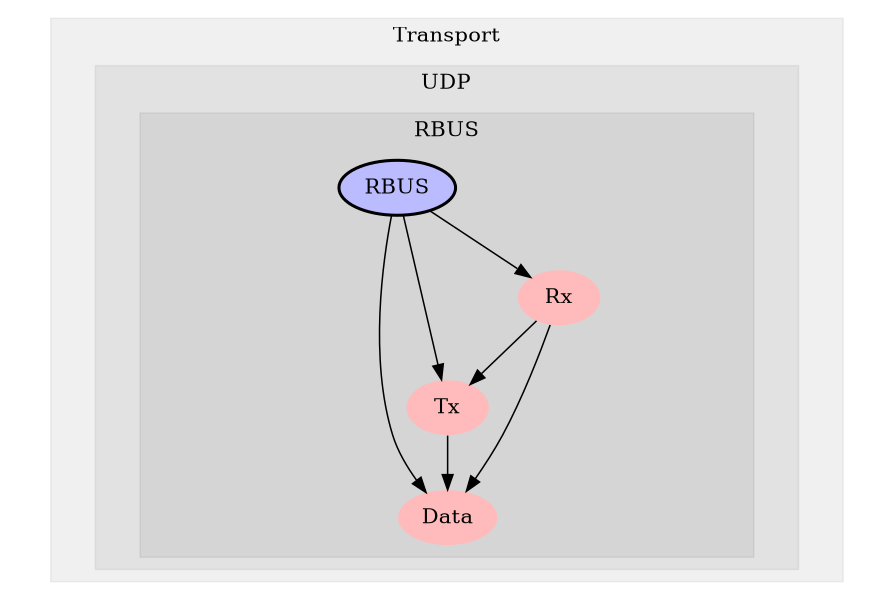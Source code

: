 digraph G {
size="6,4";
ratio="fill";
subgraph cluster_0 {
label="Transport";
color="#0000000F";
style="filled";
subgraph cluster_1 {
label="UDP";
color="#0000000F";
style="filled";
subgraph cluster_2 {
label="RBUS";
color="#0000000F";
style="filled";
u3[label="RBUS",style="filled,bold",fillcolor="#bbbbff"];
u0[label="Data",style="filled",fillcolor="#ffbbbb",penwidth="0"];
u1[label="Tx",style="filled",fillcolor="#ffbbbb",penwidth="0"];
u2[label="Rx",style="filled",fillcolor="#ffbbbb",penwidth="0"];

}

}

}
u1 -> u0;
u2 -> u0;
u2 -> u1;
u3 -> u0;
u3 -> u1;
u3 -> u2;

}
